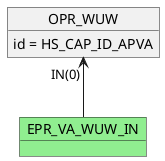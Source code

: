 @startuml

    object OPR_WUW
    OPR_WUW : id = HS_CAP_ID_APVA
    object EPR_VA_WUW_IN #lightgreen
    OPR_WUW "IN(0)" <-- EPR_VA_WUW_IN
@enduml
